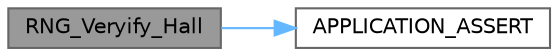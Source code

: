 digraph "RNG_Veryify_Hall"
{
 // LATEX_PDF_SIZE
  bgcolor="transparent";
  edge [fontname=Helvetica,fontsize=10,labelfontname=Helvetica,labelfontsize=10];
  node [fontname=Helvetica,fontsize=10,shape=box,height=0.2,width=0.4];
  rankdir="LR";
  Node1 [id="Node000001",label="RNG_Veryify_Hall",height=0.2,width=0.4,color="gray40", fillcolor="grey60", style="filled", fontcolor="black",tooltip=" "];
  Node1 -> Node2 [id="edge1_Node000001_Node000002",color="steelblue1",style="solid",tooltip=" "];
  Node2 [id="Node000002",label="APPLICATION_ASSERT",height=0.2,width=0.4,color="grey40", fillcolor="white", style="filled",URL="$_error_handling_8c.html#a677a839c1cbb6a0011d1bb3288c230c4",tooltip="Asserts a condition in the application."];
}
